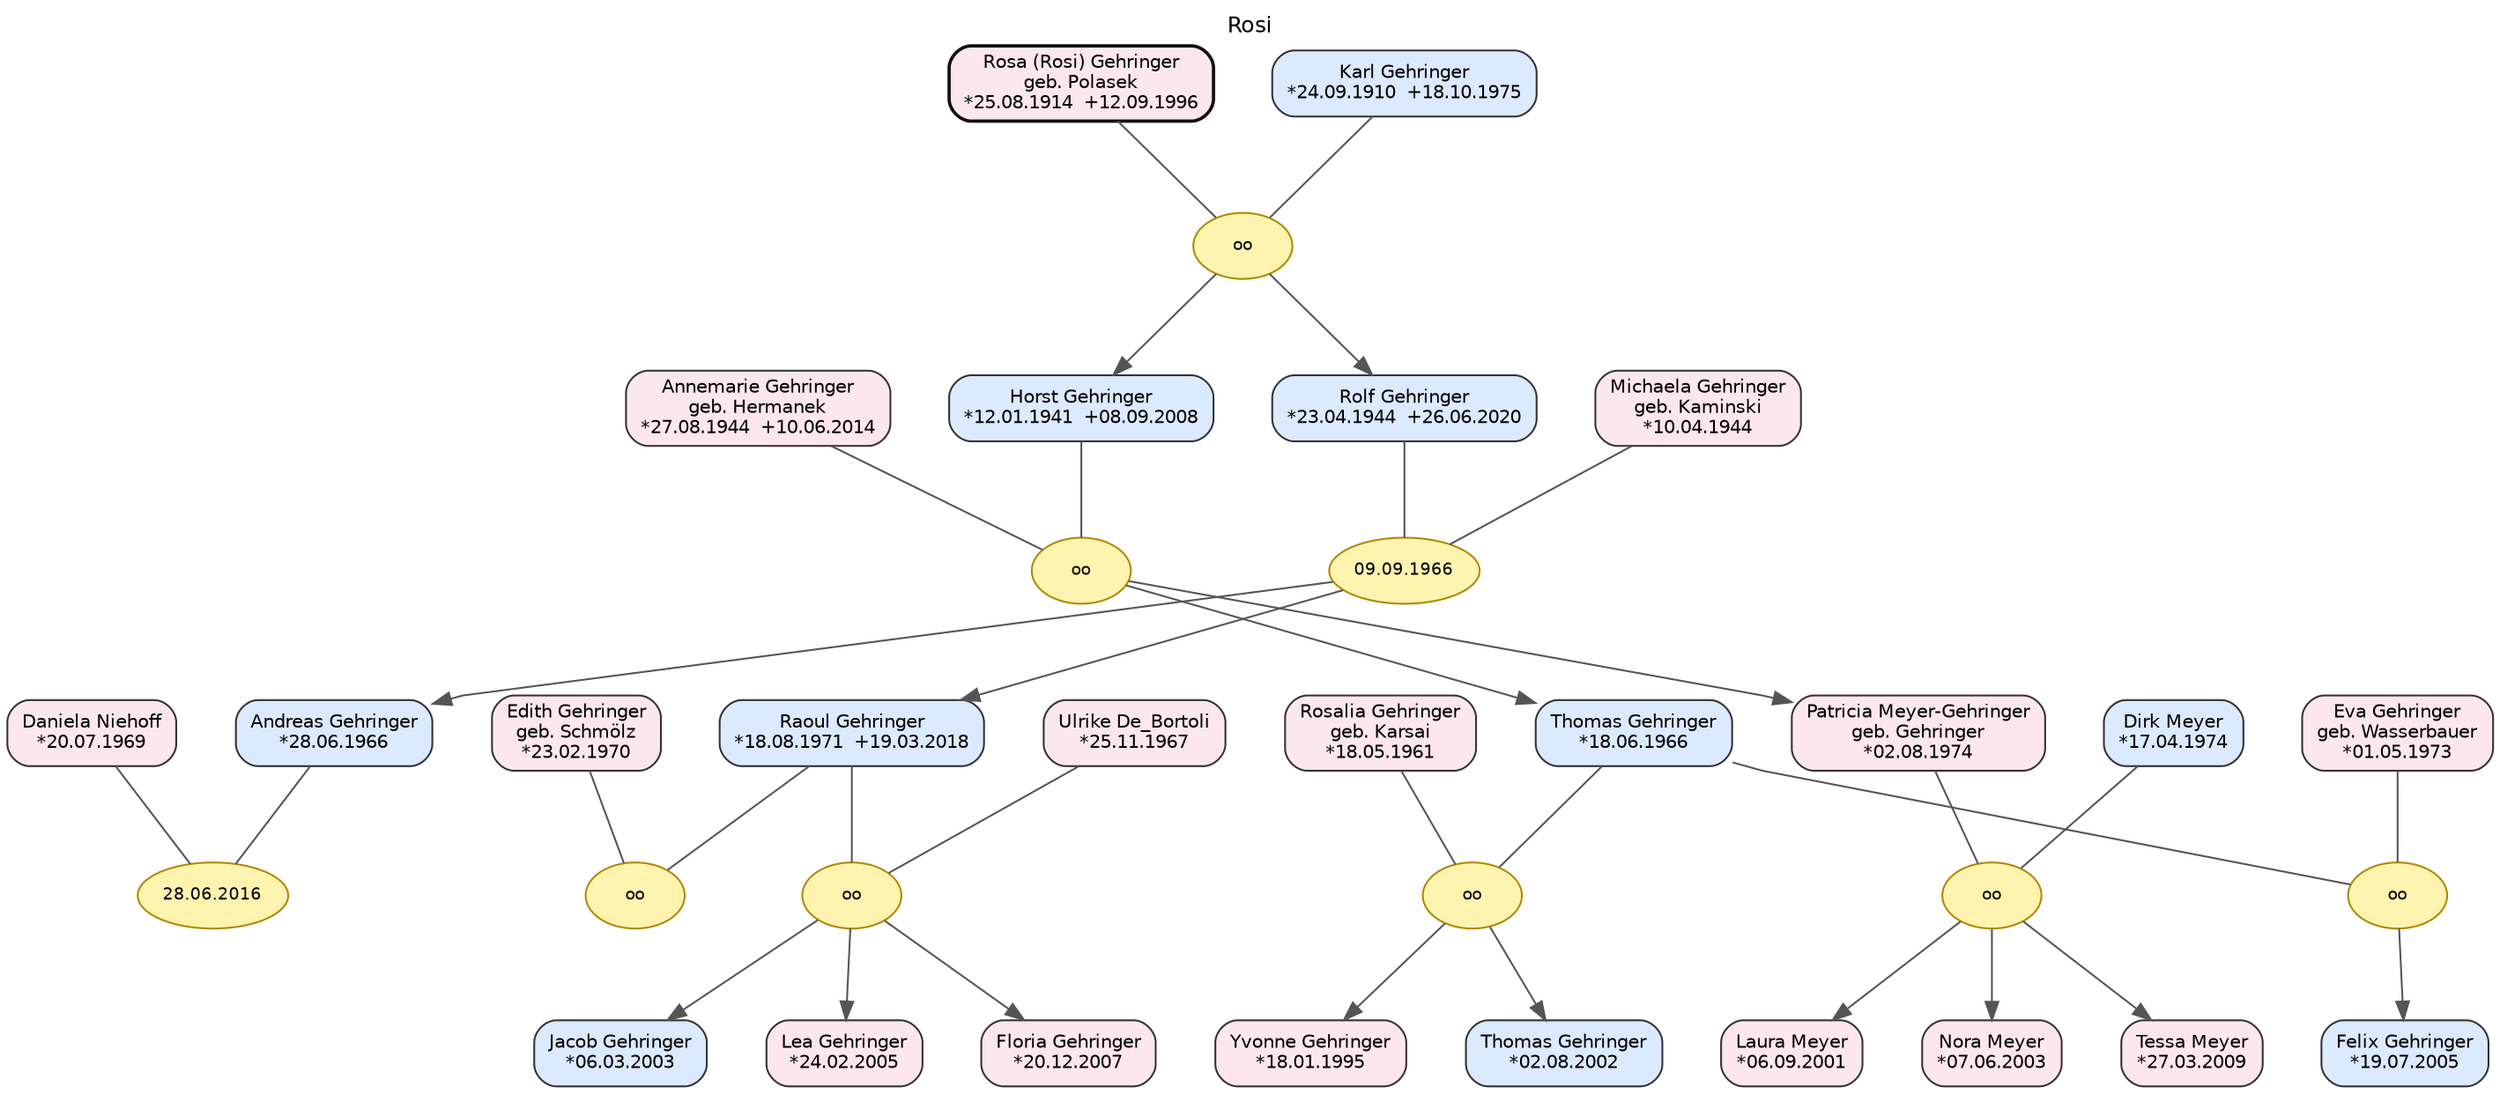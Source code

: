 // Rosi
digraph {
	concentrate=false nodesep=0.45 overlap=false rankdir=TB ranksep=0.70 splines=polyline
	graph [fontname="DejaVu Sans" fontsize=12 label=Rosi labelloc=t]
	node [color="#333333" fontname="DejaVu Sans" fontsize=10 shape=box style="rounded,filled"]
	edge [color="#555555" fontname="DejaVu Sans"]
	gehS01 [label="Edith Gehringer
geb. Schmölz
*23.02.1970" fillcolor="#fde7ef" id=P_gehS01]
	g5p08 [label="Jacob Gehringer
*06.03.2003" fillcolor="#dbeafe" id=P_g5p08]
	att38 [label="Rosa (Rosi) Gehringer
geb. Polasek
*25.08.1914  +12.09.1996" color="#111111" fillcolor="#fde7ef" id=P_att38 penwidth=1.8]
	g5p07 [label="Ulrike De_Bortoli
*25.11.1967" fillcolor="#fde7ef" id=P_g5p07]
	geh03 [label="Rolf Gehringer
*23.04.1944  +26.06.2020" fillcolor="#dbeafe" id=P_geh03]
	geh01 [label="Horst Gehringer
*12.01.1941  +08.09.2008" fillcolor="#dbeafe" id=P_geh01]
	g4p01 [label="Rosalia Gehringer
geb. Karsai
*18.05.1961" fillcolor="#fde7ef" id=P_g4p01]
	g5p04 [label="Daniela Niehoff
*20.07.1969" fillcolor="#fde7ef" id=P_g5p04]
	geh04 [label="Michaela Gehringer
geb. Kaminski
*10.04.1944" fillcolor="#fde7ef" id=P_geh04]
	g4p03 [label="Thomas Gehringer
*02.08.2002" fillcolor="#dbeafe" id=P_g4p03]
	geh08 [label="Raoul Gehringer
*18.08.1971  +19.03.2018" fillcolor="#dbeafe" id=P_geh08]
	g4p09 [label="Tessa Meyer
*27.03.2009" fillcolor="#fde7ef" id=P_g4p09]
	geh09 [label="Karl Gehringer
*24.09.1910  +18.10.1975" fillcolor="#dbeafe" id=P_geh09]
	geh05 [label="Thomas Gehringer
*18.06.1966" fillcolor="#dbeafe" id=P_geh05]
	g5p10 [label="Floria Gehringer
*20.12.2007" fillcolor="#fde7ef" id=P_g5p10]
	g4p07 [label="Laura Meyer
*06.09.2001" fillcolor="#fde7ef" id=P_g4p07]
	geh02 [label="Annemarie Gehringer
geb. Hermanek
*27.08.1944  +10.06.2014" fillcolor="#fde7ef" id=P_geh02]
	geh07 [label="Andreas Gehringer
*28.06.1966" fillcolor="#dbeafe" id=P_geh07]
	g4p05 [label="Felix Gehringer
*19.07.2005" fillcolor="#dbeafe" id=P_g4p05]
	g5p09 [label="Lea Gehringer
*24.02.2005" fillcolor="#fde7ef" id=P_g5p09]
	g4p02 [label="Yvonne Gehringer
*18.01.1995" fillcolor="#fde7ef" id=P_g4p02]
	geh06 [label="Patricia Meyer-Gehringer
geb. Gehringer
*02.08.1974" fillcolor="#fde7ef" id=P_geh06]
	g4p06 [label="Dirk Meyer
*17.04.1974" fillcolor="#dbeafe" id=P_g4p06]
	g4p04 [label="Eva Gehringer
geb. Wasserbauer
*01.05.1973" fillcolor="#fde7ef" id=P_g4p04]
	g4p08 [label="Nora Meyer
*07.06.2003" fillcolor="#fde7ef" id=P_g4p08]
	M_gehF4 [label=oo color="#b08900" fillcolor="#fff3b0" fontsize=9 id=M_gehF4 shape=ellipse style=filled]
	subgraph rank_gehF4 {
		rank=same
		geh08
		gehS01
	}
	geh08 -> gehS01 [constraint=true minlen=0 style=invis weight=3600]
	geh08 -> M_gehF4 [dir=none minlen=1 weight=60]
	gehS01 -> M_gehF4 [dir=none minlen=1 weight=60]
	M_gehF2 [label="09.09.1966" color="#b08900" fillcolor="#fff3b0" fontsize=9 id=M_gehF2 shape=ellipse style=filled]
	subgraph rank_gehF2 {
		rank=same
		geh03
		geh04
	}
	geh03 -> geh04 [constraint=true minlen=0 style=invis weight=3600]
	geh03 -> M_gehF2 [dir=none minlen=1 weight=60]
	geh04 -> M_gehF2 [dir=none minlen=1 weight=60]
	subgraph kids_gehF2 {
		rank=same
		geh07
		geh08
	}
	M_gehF2 -> geh07
	M_gehF2 -> geh08
	geh07 -> geh08 [constraint=true minlen=0 style=invis weight=1400]
	subgraph pair_geh07 {
		rank=same
		geh07
		g5p04
	}
	geh07 -> g5p04 [constraint=true minlen=0 style=invis weight=2600]
	g5p04 -> geh08 [constraint=true minlen=0 style=invis weight=2000]
	subgraph pair_geh08 {
		rank=same
		geh08
		gehS01
	}
	geh08 -> gehS01 [constraint=true minlen=0 style=invis weight=2600]
	M_g4F1 [label=oo color="#b08900" fillcolor="#fff3b0" fontsize=9 id=M_g4F1 shape=ellipse style=filled]
	subgraph rank_g4F1 {
		rank=same
		geh05
		g4p01
	}
	geh05 -> g4p01 [constraint=true minlen=0 style=invis weight=3600]
	geh05 -> M_g4F1 [dir=none minlen=1 weight=60]
	g4p01 -> M_g4F1 [dir=none minlen=1 weight=60]
	subgraph kids_g4F1 {
		rank=same
		g4p02
		g4p03
	}
	M_g4F1 -> g4p02
	M_g4F1 -> g4p03
	g4p02 -> g4p03 [constraint=true minlen=0 style=invis weight=1400]
	M_g4F2 [label=oo color="#b08900" fillcolor="#fff3b0" fontsize=9 id=M_g4F2 shape=ellipse style=filled]
	subgraph rank_g4F2 {
		rank=same
		geh05
		g4p04
	}
	geh05 -> g4p04 [constraint=true minlen=0 style=invis weight=3600]
	geh05 -> M_g4F2 [dir=none minlen=1 weight=60]
	g4p04 -> M_g4F2 [dir=none minlen=1 weight=60]
	subgraph kids_g4F2 {
		rank=same
		g4p05
	}
	M_g4F2 -> g4p05
	M_gehF1 [label=oo color="#b08900" fillcolor="#fff3b0" fontsize=9 id=M_gehF1 shape=ellipse style=filled]
	subgraph rank_gehF1 {
		rank=same
		geh01
		geh02
	}
	geh01 -> geh02 [constraint=true minlen=0 style=invis weight=3600]
	geh01 -> M_gehF1 [dir=none minlen=1 weight=60]
	geh02 -> M_gehF1 [dir=none minlen=1 weight=60]
	subgraph kids_gehF1 {
		rank=same
		geh05
		geh06
	}
	M_gehF1 -> geh05
	M_gehF1 -> geh06
	geh05 -> geh06 [constraint=true minlen=0 style=invis weight=1400]
	subgraph pair_geh05 {
		rank=same
		geh05
		g4p01
	}
	geh05 -> g4p01 [constraint=true minlen=0 style=invis weight=2600]
	g4p01 -> geh06 [constraint=true minlen=0 style=invis weight=2000]
	subgraph pair_geh06 {
		rank=same
		geh06
		g4p06
	}
	g4p06 -> geh06 [constraint=true minlen=0 style=invis weight=2600]
	M_gehF3 [label=oo color="#b08900" fillcolor="#fff3b0" fontsize=9 id=M_gehF3 shape=ellipse style=filled]
	subgraph rank_gehF3 {
		rank=same
		geh09
		att38
	}
	geh09 -> att38 [constraint=true minlen=0 style=invis weight=3600]
	geh09 -> M_gehF3 [dir=none minlen=1 weight=60]
	att38 -> M_gehF3 [dir=none minlen=1 weight=60]
	subgraph kids_gehF3 {
		rank=same
		geh01
		geh03
	}
	M_gehF3 -> geh01
	M_gehF3 -> geh03
	geh01 -> geh03 [constraint=true minlen=0 style=invis weight=1400]
	subgraph pair_geh01 {
		rank=same
		geh01
		geh02
	}
	geh01 -> geh02 [constraint=true minlen=0 style=invis weight=2600]
	geh02 -> geh03 [constraint=true minlen=0 style=invis weight=2000]
	subgraph pair_geh03 {
		rank=same
		geh03
		geh04
	}
	geh03 -> geh04 [constraint=true minlen=0 style=invis weight=2600]
	M_g4F3 [label=oo color="#b08900" fillcolor="#fff3b0" fontsize=9 id=M_g4F3 shape=ellipse style=filled]
	subgraph rank_g4F3 {
		rank=same
		g4p06
		geh06
	}
	g4p06 -> geh06 [constraint=true minlen=0 style=invis weight=3600]
	g4p06 -> M_g4F3 [dir=none minlen=1 weight=60]
	geh06 -> M_g4F3 [dir=none minlen=1 weight=60]
	subgraph kids_g4F3 {
		rank=same
		g4p07
		g4p08
		g4p09
	}
	M_g4F3 -> g4p07
	M_g4F3 -> g4p08
	M_g4F3 -> g4p09
	g4p07 -> g4p08 [constraint=true minlen=0 style=invis weight=1400]
	g4p08 -> g4p09 [constraint=true minlen=0 style=invis weight=1400]
	M_g5F4 [label=oo color="#b08900" fillcolor="#fff3b0" fontsize=9 id=M_g5F4 shape=ellipse style=filled]
	subgraph rank_g5F4 {
		rank=same
		geh08
		g5p07
	}
	geh08 -> g5p07 [constraint=true minlen=0 style=invis weight=3600]
	geh08 -> M_g5F4 [dir=none minlen=1 weight=60]
	g5p07 -> M_g5F4 [dir=none minlen=1 weight=60]
	subgraph kids_g5F4 {
		rank=same
		g5p08
		g5p09
		g5p10
	}
	M_g5F4 -> g5p08
	M_g5F4 -> g5p09
	M_g5F4 -> g5p10
	g5p08 -> g5p09 [constraint=true minlen=0 style=invis weight=1400]
	g5p09 -> g5p10 [constraint=true minlen=0 style=invis weight=1400]
	M_g5F2 [label="28.06.2016" color="#b08900" fillcolor="#fff3b0" fontsize=9 id=M_g5F2 shape=ellipse style=filled]
	subgraph rank_g5F2 {
		rank=same
		geh07
		g5p04
	}
	geh07 -> g5p04 [constraint=true minlen=0 style=invis weight=3600]
	geh07 -> M_g5F2 [dir=none minlen=1 weight=60]
	g5p04 -> M_g5F2 [dir=none minlen=1 weight=60]
	subgraph gen_0 {
		rank=same
		att38
		geh09
	}
	subgraph gen_1 {
		rank=same
		geh01
		geh03
		geh02
		geh04
	}
	subgraph gen_2 {
		rank=same
		geh05
		geh06
		geh07
		geh08
		g4p01
		g4p04
		g4p06
		g5p04
		gehS01
		g5p07
	}
	subgraph gen_3 {
		rank=same
		g4p02
		g4p03
		g4p05
		g4p07
		g4p08
		g4p09
		g5p08
		g5p09
		g5p10
	}
	geh09 -> att38 [constraint=true minlen=0 style=invis weight=1800]
	att38 -> geh09 [constraint=true minlen=0 style=invis weight=1800]
	geh01 -> geh02 [constraint=true minlen=0 style=invis weight=1800]
	geh02 -> geh01 [constraint=true minlen=0 style=invis weight=1800]
	geh03 -> geh04 [constraint=true minlen=0 style=invis weight=1800]
	geh04 -> geh03 [constraint=true minlen=0 style=invis weight=1800]
	geh08 -> gehS01 [constraint=true minlen=0 style=invis weight=1800]
	geh08 -> g5p07 [constraint=true minlen=0 style=invis weight=1800]
	gehS01 -> geh08 [constraint=true minlen=0 style=invis weight=1800]
	geh05 -> g4p01 [constraint=true minlen=0 style=invis weight=1800]
	geh05 -> g4p04 [constraint=true minlen=0 style=invis weight=1800]
	g4p01 -> geh05 [constraint=true minlen=0 style=invis weight=1800]
	g4p04 -> geh05 [constraint=true minlen=0 style=invis weight=1800]
	g4p06 -> geh06 [constraint=true minlen=0 style=invis weight=1800]
	geh06 -> g4p06 [constraint=true minlen=0 style=invis weight=1800]
	geh07 -> g5p04 [constraint=true minlen=0 style=invis weight=1800]
	g5p04 -> geh07 [constraint=true minlen=0 style=invis weight=1800]
	g5p07 -> geh08 [constraint=true minlen=0 style=invis weight=1800]
}
